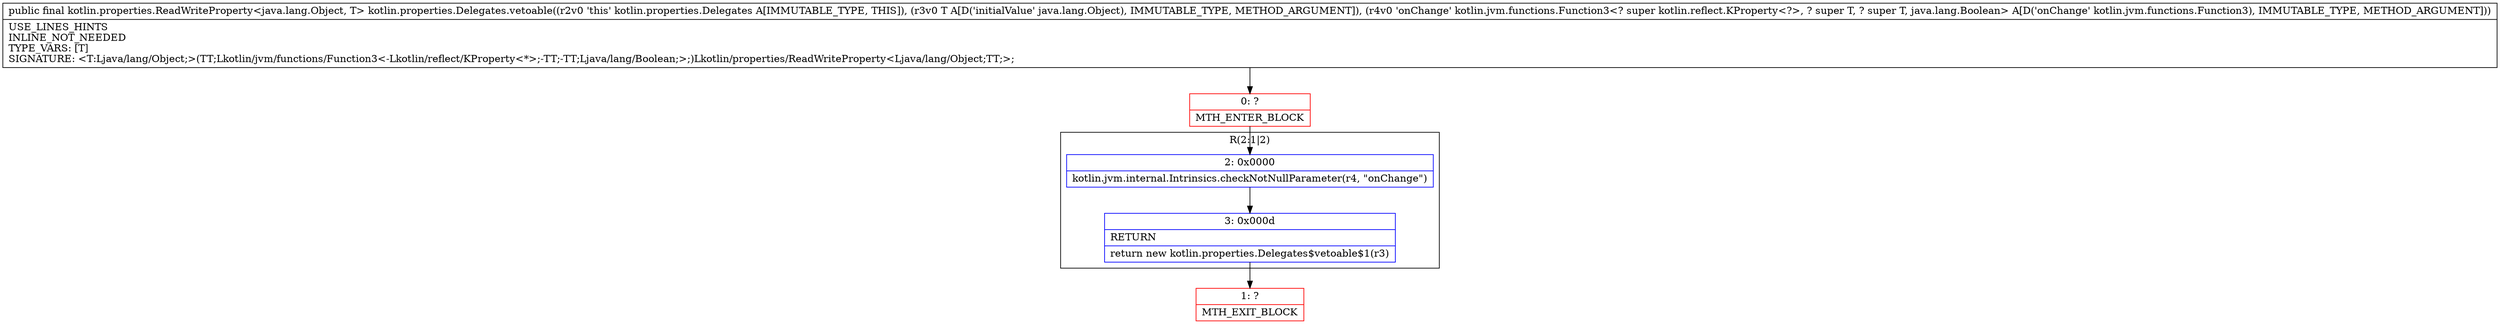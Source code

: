 digraph "CFG forkotlin.properties.Delegates.vetoable(Ljava\/lang\/Object;Lkotlin\/jvm\/functions\/Function3;)Lkotlin\/properties\/ReadWriteProperty;" {
subgraph cluster_Region_325566525 {
label = "R(2:1|2)";
node [shape=record,color=blue];
Node_2 [shape=record,label="{2\:\ 0x0000|kotlin.jvm.internal.Intrinsics.checkNotNullParameter(r4, \"onChange\")\l}"];
Node_3 [shape=record,label="{3\:\ 0x000d|RETURN\l|return new kotlin.properties.Delegates$vetoable$1(r3)\l}"];
}
Node_0 [shape=record,color=red,label="{0\:\ ?|MTH_ENTER_BLOCK\l}"];
Node_1 [shape=record,color=red,label="{1\:\ ?|MTH_EXIT_BLOCK\l}"];
MethodNode[shape=record,label="{public final kotlin.properties.ReadWriteProperty\<java.lang.Object, T\> kotlin.properties.Delegates.vetoable((r2v0 'this' kotlin.properties.Delegates A[IMMUTABLE_TYPE, THIS]), (r3v0 T A[D('initialValue' java.lang.Object), IMMUTABLE_TYPE, METHOD_ARGUMENT]), (r4v0 'onChange' kotlin.jvm.functions.Function3\<? super kotlin.reflect.KProperty\<?\>, ? super T, ? super T, java.lang.Boolean\> A[D('onChange' kotlin.jvm.functions.Function3), IMMUTABLE_TYPE, METHOD_ARGUMENT]))  | USE_LINES_HINTS\lINLINE_NOT_NEEDED\lTYPE_VARS: [T]\lSIGNATURE: \<T:Ljava\/lang\/Object;\>(TT;Lkotlin\/jvm\/functions\/Function3\<\-Lkotlin\/reflect\/KProperty\<*\>;\-TT;\-TT;Ljava\/lang\/Boolean;\>;)Lkotlin\/properties\/ReadWriteProperty\<Ljava\/lang\/Object;TT;\>;\l}"];
MethodNode -> Node_0;Node_2 -> Node_3;
Node_3 -> Node_1;
Node_0 -> Node_2;
}

